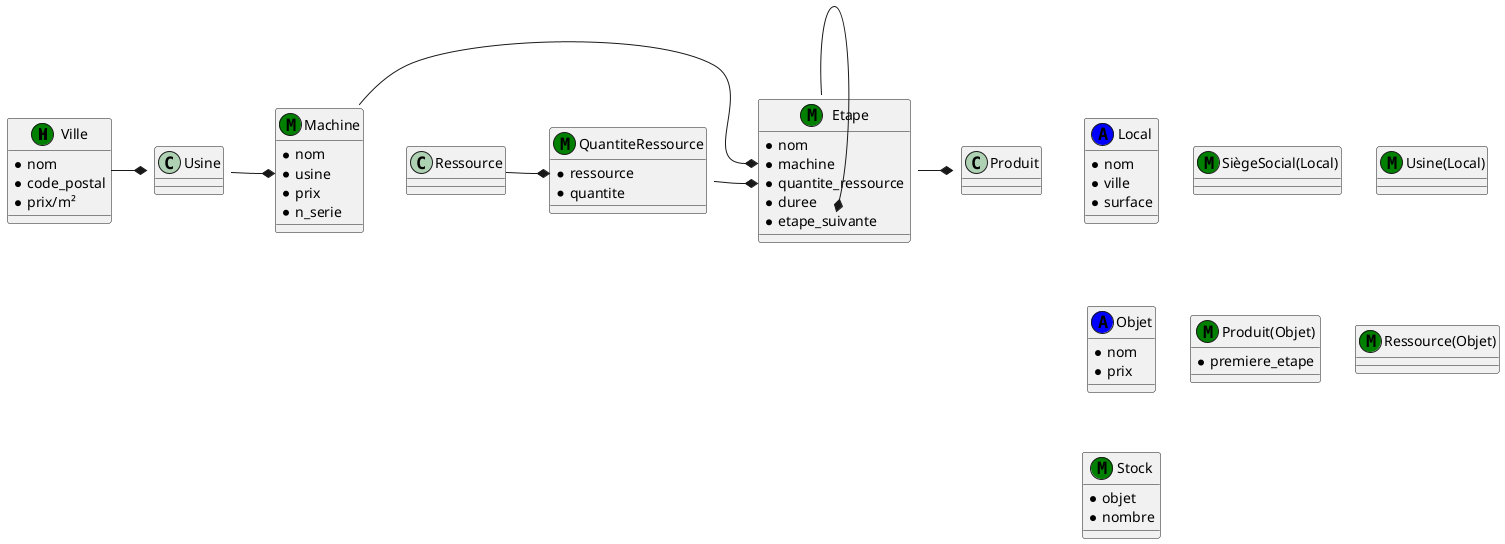 @startuml

class Ville << (M,green) >> {
    *nom
    *code_postal
    *prix/m²
}

class Local << (A,blue) >> {
    *nom
    *ville
    *surface
}

class SiègeSocial(Local) << (M,green) >> {
}

class Usine(Local) << (M,green) >> {
}

class Machine << (M,green) >> {
    *nom
    *usine
    *prix
    *n_serie
}

class Objet << (A,blue) >> {
    *nom
    *prix
}

class Produit(Objet) << (M,green) >> {
    *premiere_etape
}

class Ressource(Objet) << (M,green) >> {
}

class QuantiteRessource << (M,green) >> {
    *ressource
    *quantite
}

class Stock << (M,green) >> {
    *objet
    *nombre
}

class Etape << (M,green) >> {
    *nom
    *machine
    *quantite_ressource
    *duree
    *etape_suivante
}


Ville -* Usine::ville
Usine -* Machine::usine
Machine -* Etape::machine
Etape -* Produit::premiere_etape
Etape::etape_suivante *-right- Etape
Ressource -* QuantiteRessource::ressource
QuantiteRessource -* Etape::quantite_ressource

@enduml
